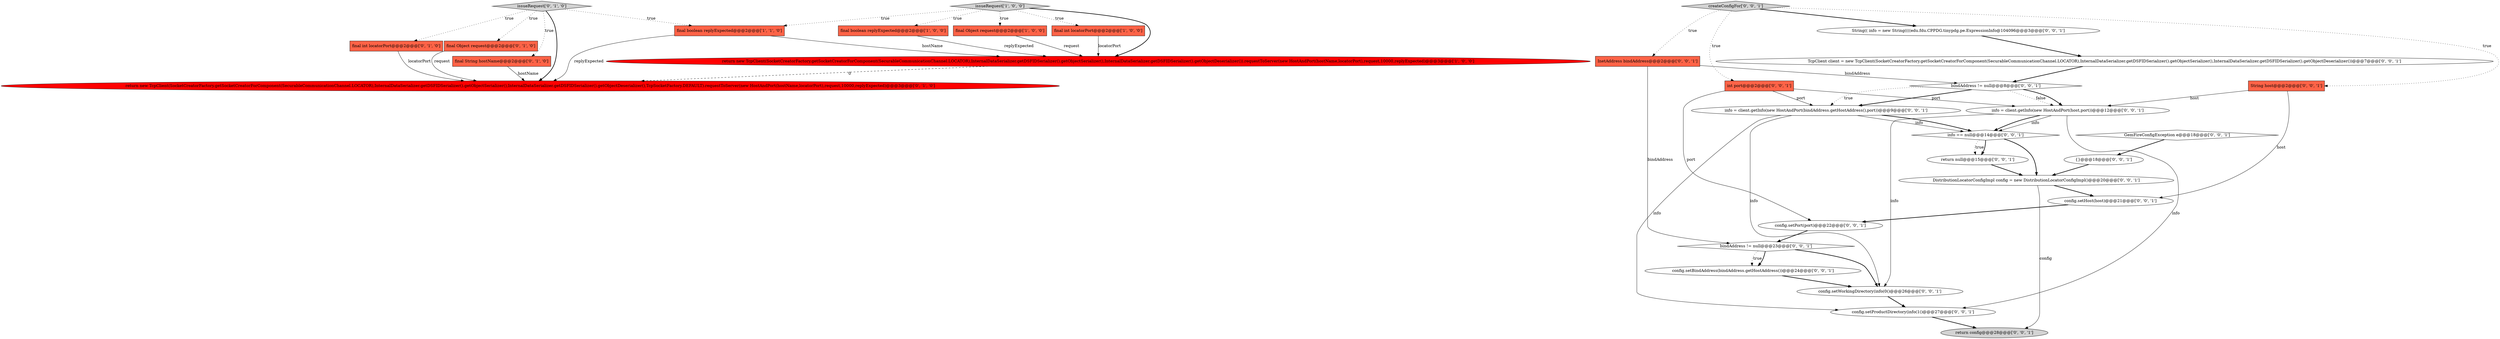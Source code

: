 digraph {
7 [style = filled, label = "issueRequest['0', '1', '0']", fillcolor = lightgray, shape = diamond image = "AAA0AAABBB2BBB"];
27 [style = filled, label = "config.setHost(host)@@@21@@@['0', '0', '1']", fillcolor = white, shape = ellipse image = "AAA0AAABBB3BBB"];
9 [style = filled, label = "final int locatorPort@@@2@@@['0', '1', '0']", fillcolor = tomato, shape = box image = "AAA0AAABBB2BBB"];
19 [style = filled, label = "bindAddress != null@@@8@@@['0', '0', '1']", fillcolor = white, shape = diamond image = "AAA0AAABBB3BBB"];
25 [style = filled, label = "GemFireConfigException e@@@18@@@['0', '0', '1']", fillcolor = white, shape = diamond image = "AAA0AAABBB3BBB"];
29 [style = filled, label = "String(( info = new String((((edu.fdu.CPPDG.tinypdg.pe.ExpressionInfo@104096@@@3@@@['0', '0', '1']", fillcolor = white, shape = ellipse image = "AAA0AAABBB3BBB"];
13 [style = filled, label = "info = client.getInfo(new HostAndPort(bindAddress.getHostAddress(),port))@@@9@@@['0', '0', '1']", fillcolor = white, shape = ellipse image = "AAA0AAABBB3BBB"];
23 [style = filled, label = "int port@@@2@@@['0', '0', '1']", fillcolor = tomato, shape = box image = "AAA0AAABBB3BBB"];
11 [style = filled, label = "createConfigFor['0', '0', '1']", fillcolor = lightgray, shape = diamond image = "AAA0AAABBB3BBB"];
24 [style = filled, label = "config.setWorkingDirectory(info(0()@@@26@@@['0', '0', '1']", fillcolor = white, shape = ellipse image = "AAA0AAABBB3BBB"];
31 [style = filled, label = "return config@@@28@@@['0', '0', '1']", fillcolor = lightgray, shape = ellipse image = "AAA0AAABBB3BBB"];
0 [style = filled, label = "final boolean replyExpected@@@2@@@['1', '0', '0']", fillcolor = tomato, shape = box image = "AAA0AAABBB1BBB"];
8 [style = filled, label = "final Object request@@@2@@@['0', '1', '0']", fillcolor = tomato, shape = box image = "AAA0AAABBB2BBB"];
17 [style = filled, label = "TcpClient client = new TcpClient(SocketCreatorFactory.getSocketCreatorForComponent(SecurableCommunicationChannel.LOCATOR),InternalDataSerializer.getDSFIDSerializer().getObjectSerializer(),InternalDataSerializer.getDSFIDSerializer().getObjectDeserializer())@@@7@@@['0', '0', '1']", fillcolor = white, shape = ellipse image = "AAA0AAABBB3BBB"];
1 [style = filled, label = "issueRequest['1', '0', '0']", fillcolor = lightgray, shape = diamond image = "AAA0AAABBB1BBB"];
18 [style = filled, label = "config.setBindAddress(bindAddress.getHostAddress())@@@24@@@['0', '0', '1']", fillcolor = white, shape = ellipse image = "AAA0AAABBB3BBB"];
5 [style = filled, label = "final boolean replyExpected@@@2@@@['1', '1', '0']", fillcolor = tomato, shape = box image = "AAA0AAABBB1BBB"];
12 [style = filled, label = "String host@@@2@@@['0', '0', '1']", fillcolor = tomato, shape = box image = "AAA0AAABBB3BBB"];
6 [style = filled, label = "final String hostName@@@2@@@['0', '1', '0']", fillcolor = tomato, shape = box image = "AAA0AAABBB2BBB"];
3 [style = filled, label = "final Object request@@@2@@@['1', '0', '0']", fillcolor = tomato, shape = box image = "AAA0AAABBB1BBB"];
15 [style = filled, label = "DistributionLocatorConfigImpl config = new DistributionLocatorConfigImpl()@@@20@@@['0', '0', '1']", fillcolor = white, shape = ellipse image = "AAA0AAABBB3BBB"];
10 [style = filled, label = "return new TcpClient(SocketCreatorFactory.getSocketCreatorForComponent(SecurableCommunicationChannel.LOCATOR),InternalDataSerializer.getDSFIDSerializer().getObjectSerializer(),InternalDataSerializer.getDSFIDSerializer().getObjectDeserializer(),TcpSocketFactory.DEFAULT).requestToServer(new HostAndPort(hostName,locatorPort),request,10000,replyExpected)@@@3@@@['0', '1', '0']", fillcolor = red, shape = ellipse image = "AAA1AAABBB2BBB"];
22 [style = filled, label = "info == null@@@14@@@['0', '0', '1']", fillcolor = white, shape = diamond image = "AAA0AAABBB3BBB"];
21 [style = filled, label = "bindAddress != null@@@23@@@['0', '0', '1']", fillcolor = white, shape = diamond image = "AAA0AAABBB3BBB"];
16 [style = filled, label = "config.setPort(port)@@@22@@@['0', '0', '1']", fillcolor = white, shape = ellipse image = "AAA0AAABBB3BBB"];
2 [style = filled, label = "final int locatorPort@@@2@@@['1', '0', '0']", fillcolor = tomato, shape = box image = "AAA0AAABBB1BBB"];
28 [style = filled, label = "config.setProductDirectory(info(1()@@@27@@@['0', '0', '1']", fillcolor = white, shape = ellipse image = "AAA0AAABBB3BBB"];
30 [style = filled, label = "info = client.getInfo(new HostAndPort(host,port))@@@12@@@['0', '0', '1']", fillcolor = white, shape = ellipse image = "AAA0AAABBB3BBB"];
26 [style = filled, label = "InetAddress bindAddress@@@2@@@['0', '0', '1']", fillcolor = tomato, shape = box image = "AAA0AAABBB3BBB"];
4 [style = filled, label = "return new TcpClient(SocketCreatorFactory.getSocketCreatorForComponent(SecurableCommunicationChannel.LOCATOR),InternalDataSerializer.getDSFIDSerializer().getObjectSerializer(),InternalDataSerializer.getDSFIDSerializer().getObjectDeserializer()).requestToServer(new HostAndPort(hostName,locatorPort),request,10000,replyExpected)@@@3@@@['1', '0', '0']", fillcolor = red, shape = ellipse image = "AAA1AAABBB1BBB"];
20 [style = filled, label = "{}@@@18@@@['0', '0', '1']", fillcolor = white, shape = ellipse image = "AAA0AAABBB3BBB"];
14 [style = filled, label = "return null@@@15@@@['0', '0', '1']", fillcolor = white, shape = ellipse image = "AAA0AAABBB3BBB"];
24->28 [style = bold, label=""];
7->6 [style = dotted, label="true"];
1->4 [style = bold, label=""];
18->24 [style = bold, label=""];
29->17 [style = bold, label=""];
30->22 [style = bold, label=""];
22->15 [style = bold, label=""];
0->4 [style = solid, label="replyExpected"];
21->18 [style = dotted, label="true"];
7->10 [style = bold, label=""];
12->27 [style = solid, label="host"];
13->22 [style = solid, label="info"];
28->31 [style = bold, label=""];
11->12 [style = dotted, label="true"];
23->13 [style = solid, label="port"];
11->23 [style = dotted, label="true"];
8->10 [style = solid, label="request"];
23->16 [style = solid, label="port"];
11->29 [style = bold, label=""];
15->31 [style = solid, label="config"];
19->30 [style = dotted, label="false"];
21->24 [style = bold, label=""];
19->13 [style = dotted, label="true"];
7->9 [style = dotted, label="true"];
27->16 [style = bold, label=""];
12->30 [style = solid, label="host"];
3->4 [style = solid, label="request"];
6->10 [style = solid, label="hostName"];
30->22 [style = solid, label="info"];
17->19 [style = bold, label=""];
21->18 [style = bold, label=""];
11->26 [style = dotted, label="true"];
22->14 [style = dotted, label="true"];
7->5 [style = dotted, label="true"];
1->3 [style = dotted, label="true"];
25->20 [style = bold, label=""];
5->4 [style = solid, label="hostName"];
19->13 [style = bold, label=""];
2->4 [style = solid, label="locatorPort"];
26->19 [style = solid, label="bindAddress"];
16->21 [style = bold, label=""];
19->30 [style = bold, label=""];
26->21 [style = solid, label="bindAddress"];
13->24 [style = solid, label="info"];
14->15 [style = bold, label=""];
23->30 [style = solid, label="port"];
5->10 [style = solid, label="replyExpected"];
9->10 [style = solid, label="locatorPort"];
1->0 [style = dotted, label="true"];
13->22 [style = bold, label=""];
13->28 [style = solid, label="info"];
1->2 [style = dotted, label="true"];
7->8 [style = dotted, label="true"];
22->14 [style = bold, label=""];
20->15 [style = bold, label=""];
1->5 [style = dotted, label="true"];
15->27 [style = bold, label=""];
4->10 [style = dashed, label="0"];
30->28 [style = solid, label="info"];
30->24 [style = solid, label="info"];
}
